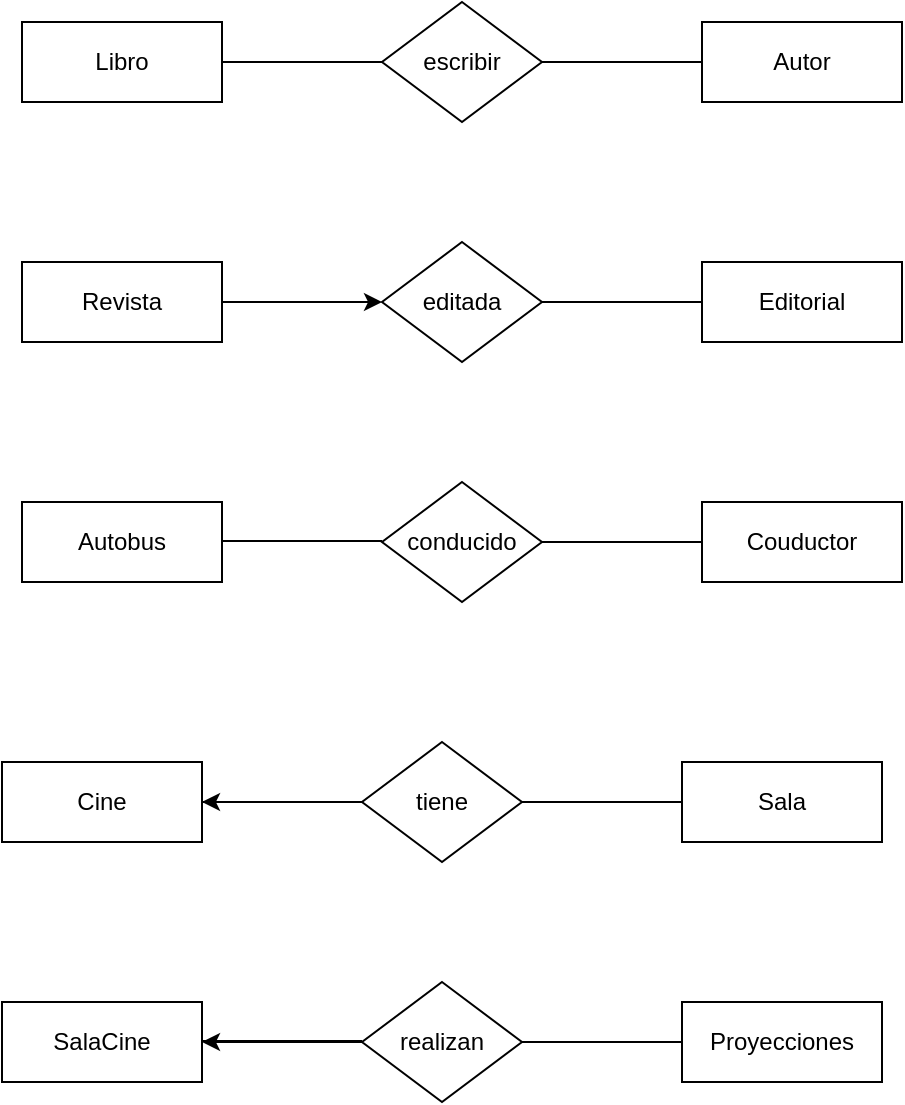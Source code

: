 <mxfile version="25.0.3">
  <diagram name="Página-1" id="AHGPUvhiCxzR-PQ16k5C">
    <mxGraphModel dx="1434" dy="1941" grid="1" gridSize="10" guides="1" tooltips="1" connect="1" arrows="1" fold="1" page="1" pageScale="1" pageWidth="827" pageHeight="1169" math="0" shadow="0">
      <root>
        <mxCell id="0" />
        <mxCell id="1" parent="0" />
        <mxCell id="FphDkbnha6Hn7tpk1yiQ-1" value="Libro" style="whiteSpace=wrap;html=1;align=center;" vertex="1" parent="1">
          <mxGeometry x="140" y="-710" width="100" height="40" as="geometry" />
        </mxCell>
        <mxCell id="FphDkbnha6Hn7tpk1yiQ-2" value="escribir" style="shape=rhombus;perimeter=rhombusPerimeter;whiteSpace=wrap;html=1;align=center;" vertex="1" parent="1">
          <mxGeometry x="320" y="-720" width="80" height="60" as="geometry" />
        </mxCell>
        <mxCell id="FphDkbnha6Hn7tpk1yiQ-3" value="Autor" style="whiteSpace=wrap;html=1;align=center;" vertex="1" parent="1">
          <mxGeometry x="480" y="-710" width="100" height="40" as="geometry" />
        </mxCell>
        <mxCell id="FphDkbnha6Hn7tpk1yiQ-5" value="" style="endArrow=none;html=1;rounded=0;exitX=1;exitY=0.5;exitDx=0;exitDy=0;" edge="1" parent="1" source="FphDkbnha6Hn7tpk1yiQ-1">
          <mxGeometry relative="1" as="geometry">
            <mxPoint x="254" y="-690.5" as="sourcePoint" />
            <mxPoint x="320" y="-690" as="targetPoint" />
          </mxGeometry>
        </mxCell>
        <mxCell id="FphDkbnha6Hn7tpk1yiQ-9" value="" style="endArrow=none;html=1;rounded=0;exitX=1;exitY=0.5;exitDx=0;exitDy=0;entryX=0;entryY=0.5;entryDx=0;entryDy=0;" edge="1" parent="1" source="FphDkbnha6Hn7tpk1yiQ-2" target="FphDkbnha6Hn7tpk1yiQ-3">
          <mxGeometry relative="1" as="geometry">
            <mxPoint x="250" y="-680" as="sourcePoint" />
            <mxPoint x="330" y="-680" as="targetPoint" />
          </mxGeometry>
        </mxCell>
        <mxCell id="FphDkbnha6Hn7tpk1yiQ-16" value="" style="edgeStyle=orthogonalEdgeStyle;rounded=0;orthogonalLoop=1;jettySize=auto;html=1;" edge="1" parent="1" source="FphDkbnha6Hn7tpk1yiQ-10" target="FphDkbnha6Hn7tpk1yiQ-11">
          <mxGeometry relative="1" as="geometry" />
        </mxCell>
        <mxCell id="FphDkbnha6Hn7tpk1yiQ-10" value="Revista" style="whiteSpace=wrap;html=1;align=center;" vertex="1" parent="1">
          <mxGeometry x="140" y="-590" width="100" height="40" as="geometry" />
        </mxCell>
        <mxCell id="FphDkbnha6Hn7tpk1yiQ-11" value="editada" style="shape=rhombus;perimeter=rhombusPerimeter;whiteSpace=wrap;html=1;align=center;" vertex="1" parent="1">
          <mxGeometry x="320" y="-600" width="80" height="60" as="geometry" />
        </mxCell>
        <mxCell id="FphDkbnha6Hn7tpk1yiQ-12" value="Editorial" style="whiteSpace=wrap;html=1;align=center;" vertex="1" parent="1">
          <mxGeometry x="480" y="-590" width="100" height="40" as="geometry" />
        </mxCell>
        <mxCell id="FphDkbnha6Hn7tpk1yiQ-14" value="" style="endArrow=none;html=1;rounded=0;exitX=1;exitY=0.5;exitDx=0;exitDy=0;entryX=0;entryY=0.5;entryDx=0;entryDy=0;" edge="1" parent="1" source="FphDkbnha6Hn7tpk1yiQ-11" target="FphDkbnha6Hn7tpk1yiQ-12">
          <mxGeometry relative="1" as="geometry">
            <mxPoint x="250" y="-560" as="sourcePoint" />
            <mxPoint x="330" y="-560" as="targetPoint" />
          </mxGeometry>
        </mxCell>
        <mxCell id="FphDkbnha6Hn7tpk1yiQ-19" value="Autobus" style="whiteSpace=wrap;html=1;align=center;" vertex="1" parent="1">
          <mxGeometry x="140" y="-470" width="100" height="40" as="geometry" />
        </mxCell>
        <mxCell id="FphDkbnha6Hn7tpk1yiQ-20" value="conducido" style="shape=rhombus;perimeter=rhombusPerimeter;whiteSpace=wrap;html=1;align=center;" vertex="1" parent="1">
          <mxGeometry x="320" y="-480" width="80" height="60" as="geometry" />
        </mxCell>
        <mxCell id="FphDkbnha6Hn7tpk1yiQ-21" value="Couductor" style="whiteSpace=wrap;html=1;align=center;" vertex="1" parent="1">
          <mxGeometry x="480" y="-470" width="100" height="40" as="geometry" />
        </mxCell>
        <mxCell id="FphDkbnha6Hn7tpk1yiQ-22" value="" style="endArrow=none;html=1;rounded=0;exitX=1;exitY=0.5;exitDx=0;exitDy=0;entryX=0;entryY=0.5;entryDx=0;entryDy=0;" edge="1" parent="1" source="FphDkbnha6Hn7tpk1yiQ-20" target="FphDkbnha6Hn7tpk1yiQ-21">
          <mxGeometry relative="1" as="geometry">
            <mxPoint x="250" y="-440" as="sourcePoint" />
            <mxPoint x="330" y="-440" as="targetPoint" />
          </mxGeometry>
        </mxCell>
        <mxCell id="FphDkbnha6Hn7tpk1yiQ-23" value="" style="endArrow=none;html=1;rounded=0;exitX=1;exitY=0.5;exitDx=0;exitDy=0;" edge="1" parent="1">
          <mxGeometry relative="1" as="geometry">
            <mxPoint x="240" y="-450.5" as="sourcePoint" />
            <mxPoint x="320" y="-450.5" as="targetPoint" />
          </mxGeometry>
        </mxCell>
        <mxCell id="FphDkbnha6Hn7tpk1yiQ-24" value="Cine" style="whiteSpace=wrap;html=1;align=center;" vertex="1" parent="1">
          <mxGeometry x="130" y="-340" width="100" height="40" as="geometry" />
        </mxCell>
        <mxCell id="FphDkbnha6Hn7tpk1yiQ-29" style="edgeStyle=orthogonalEdgeStyle;rounded=0;orthogonalLoop=1;jettySize=auto;html=1;exitX=0;exitY=0.5;exitDx=0;exitDy=0;" edge="1" parent="1" source="FphDkbnha6Hn7tpk1yiQ-25" target="FphDkbnha6Hn7tpk1yiQ-24">
          <mxGeometry relative="1" as="geometry" />
        </mxCell>
        <mxCell id="FphDkbnha6Hn7tpk1yiQ-25" value="tiene" style="shape=rhombus;perimeter=rhombusPerimeter;whiteSpace=wrap;html=1;align=center;" vertex="1" parent="1">
          <mxGeometry x="310" y="-350" width="80" height="60" as="geometry" />
        </mxCell>
        <mxCell id="FphDkbnha6Hn7tpk1yiQ-26" value="Sala" style="whiteSpace=wrap;html=1;align=center;" vertex="1" parent="1">
          <mxGeometry x="470" y="-340" width="100" height="40" as="geometry" />
        </mxCell>
        <mxCell id="FphDkbnha6Hn7tpk1yiQ-27" value="" style="endArrow=none;html=1;rounded=0;exitX=1;exitY=0.5;exitDx=0;exitDy=0;" edge="1" parent="1" source="FphDkbnha6Hn7tpk1yiQ-24">
          <mxGeometry relative="1" as="geometry">
            <mxPoint x="244" y="-320.5" as="sourcePoint" />
            <mxPoint x="310" y="-320" as="targetPoint" />
          </mxGeometry>
        </mxCell>
        <mxCell id="FphDkbnha6Hn7tpk1yiQ-28" value="" style="endArrow=none;html=1;rounded=0;exitX=1;exitY=0.5;exitDx=0;exitDy=0;entryX=0;entryY=0.5;entryDx=0;entryDy=0;" edge="1" parent="1" source="FphDkbnha6Hn7tpk1yiQ-25" target="FphDkbnha6Hn7tpk1yiQ-26">
          <mxGeometry relative="1" as="geometry">
            <mxPoint x="240" y="-310" as="sourcePoint" />
            <mxPoint x="320" y="-310" as="targetPoint" />
          </mxGeometry>
        </mxCell>
        <mxCell id="FphDkbnha6Hn7tpk1yiQ-30" value="SalaCine" style="whiteSpace=wrap;html=1;align=center;" vertex="1" parent="1">
          <mxGeometry x="130" y="-220" width="100" height="40" as="geometry" />
        </mxCell>
        <mxCell id="FphDkbnha6Hn7tpk1yiQ-36" style="edgeStyle=orthogonalEdgeStyle;rounded=0;orthogonalLoop=1;jettySize=auto;html=1;exitX=0;exitY=0.5;exitDx=0;exitDy=0;entryX=1;entryY=0.5;entryDx=0;entryDy=0;" edge="1" parent="1" source="FphDkbnha6Hn7tpk1yiQ-32" target="FphDkbnha6Hn7tpk1yiQ-30">
          <mxGeometry relative="1" as="geometry" />
        </mxCell>
        <mxCell id="FphDkbnha6Hn7tpk1yiQ-32" value="realizan" style="shape=rhombus;perimeter=rhombusPerimeter;whiteSpace=wrap;html=1;align=center;" vertex="1" parent="1">
          <mxGeometry x="310" y="-230" width="80" height="60" as="geometry" />
        </mxCell>
        <mxCell id="FphDkbnha6Hn7tpk1yiQ-33" value="Proyecciones" style="whiteSpace=wrap;html=1;align=center;" vertex="1" parent="1">
          <mxGeometry x="470" y="-220" width="100" height="40" as="geometry" />
        </mxCell>
        <mxCell id="FphDkbnha6Hn7tpk1yiQ-34" value="" style="endArrow=none;html=1;rounded=0;exitX=1;exitY=0.5;exitDx=0;exitDy=0;" edge="1" parent="1">
          <mxGeometry relative="1" as="geometry">
            <mxPoint x="230" y="-200.5" as="sourcePoint" />
            <mxPoint x="310" y="-200.5" as="targetPoint" />
          </mxGeometry>
        </mxCell>
        <mxCell id="FphDkbnha6Hn7tpk1yiQ-35" value="" style="endArrow=none;html=1;rounded=0;exitX=1;exitY=0.5;exitDx=0;exitDy=0;entryX=0;entryY=0.5;entryDx=0;entryDy=0;" edge="1" parent="1" source="FphDkbnha6Hn7tpk1yiQ-32" target="FphDkbnha6Hn7tpk1yiQ-33">
          <mxGeometry relative="1" as="geometry">
            <mxPoint x="240" y="-190" as="sourcePoint" />
            <mxPoint x="320" y="-190" as="targetPoint" />
          </mxGeometry>
        </mxCell>
      </root>
    </mxGraphModel>
  </diagram>
</mxfile>
